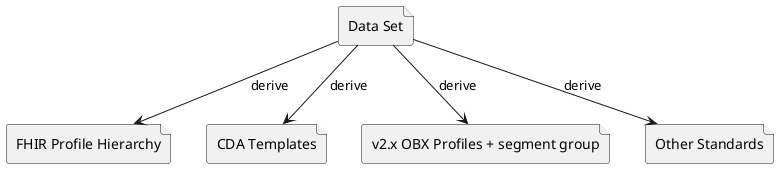 @startuml


file "Data Set" as ds 

file "FHIR Profile Hierarchy" as fhir
file "CDA Templates" as cda
file "v2.x OBX Profiles + segment group" as v2x
file "Other Standards" as other

ds --> fhir : derive
ds --> cda : derive
ds --> v2x : derive
ds --> other : derive

@enduml